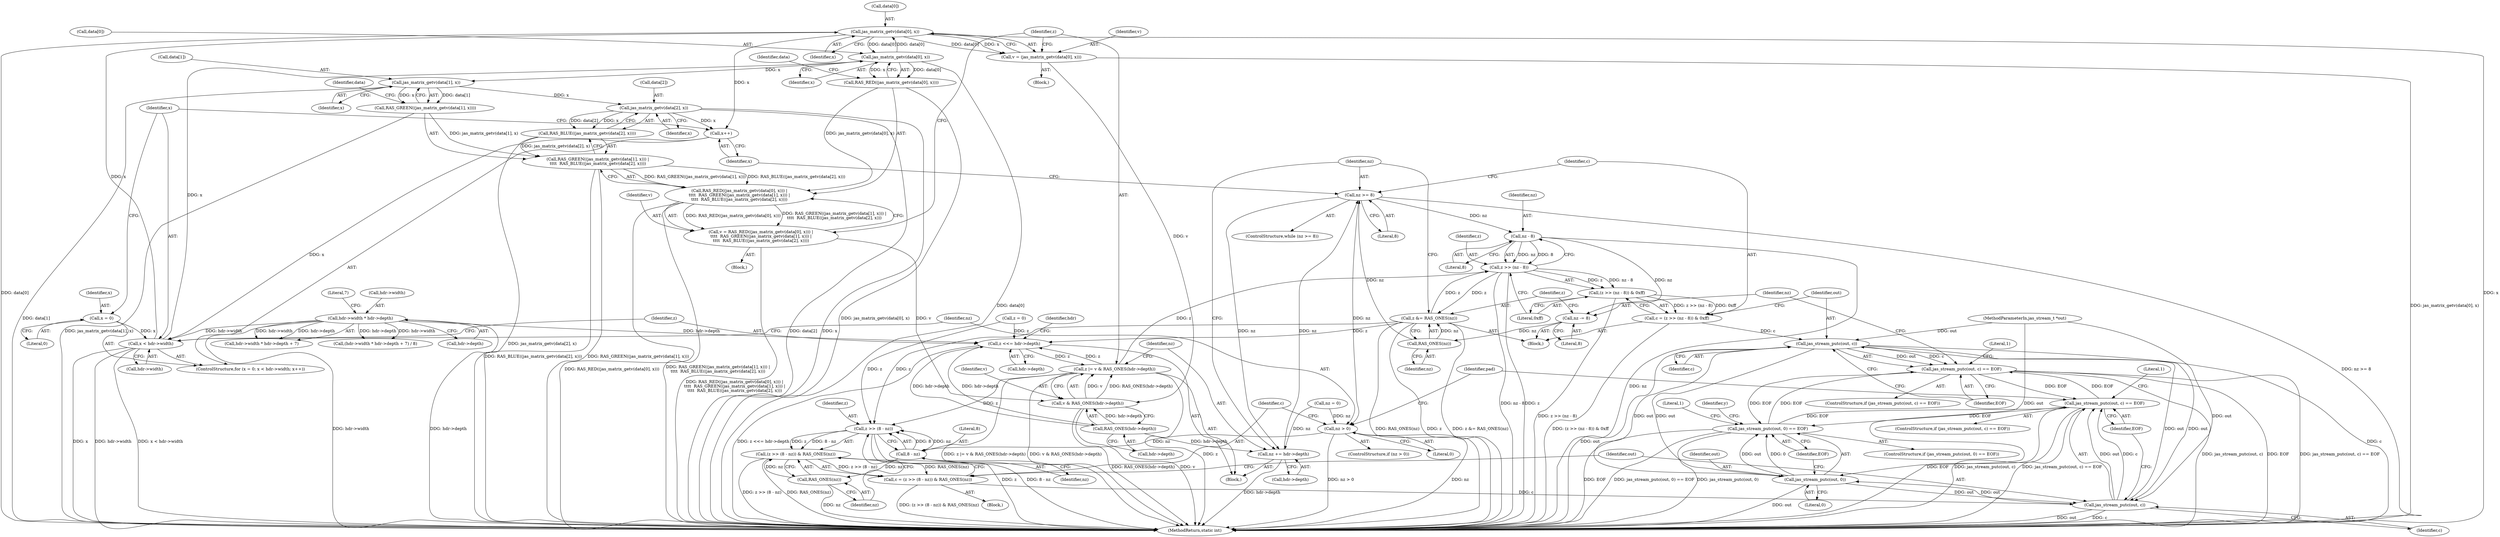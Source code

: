 digraph "0_jasper_411a4068f8c464e883358bf403a3e25158863823_1@array" {
"1000261" [label="(Call,jas_matrix_getv(data[0], x))"];
"1000239" [label="(Call,jas_matrix_getv(data[0], x))"];
"1000261" [label="(Call,jas_matrix_getv(data[0], x))"];
"1000218" [label="(Call,x < hdr->width)"];
"1000215" [label="(Call,x = 0)"];
"1000223" [label="(Call,x++)"];
"1000252" [label="(Call,jas_matrix_getv(data[2], x))"];
"1000246" [label="(Call,jas_matrix_getv(data[1], x))"];
"1000150" [label="(Call,hdr->width * hdr->depth)"];
"1000238" [label="(Call,RAS_RED((jas_matrix_getv(data[0], x))))"];
"1000237" [label="(Call,RAS_RED((jas_matrix_getv(data[0], x))) |\n\t\t\t\t  RAS_GREEN((jas_matrix_getv(data[1], x))) |\n\t\t\t\t  RAS_BLUE((jas_matrix_getv(data[2], x))))"];
"1000235" [label="(Call,v = RAS_RED((jas_matrix_getv(data[0], x))) |\n\t\t\t\t  RAS_GREEN((jas_matrix_getv(data[1], x))) |\n\t\t\t\t  RAS_BLUE((jas_matrix_getv(data[2], x))))"];
"1000268" [label="(Call,v & RAS_ONES(hdr->depth))"];
"1000266" [label="(Call,z |= v & RAS_ONES(hdr->depth))"];
"1000226" [label="(Call,z <<= hdr->depth)"];
"1000270" [label="(Call,RAS_ONES(hdr->depth))"];
"1000274" [label="(Call,nz += hdr->depth)"];
"1000280" [label="(Call,nz >= 8)"];
"1000289" [label="(Call,nz - 8)"];
"1000287" [label="(Call,z >> (nz - 8))"];
"1000286" [label="(Call,(z >> (nz - 8)) & 0xff)"];
"1000284" [label="(Call,c = (z >> (nz - 8)) & 0xff)"];
"1000295" [label="(Call,jas_stream_putc(out, c))"];
"1000294" [label="(Call,jas_stream_putc(out, c) == EOF)"];
"1000326" [label="(Call,jas_stream_putc(out, c) == EOF)"];
"1000341" [label="(Call,jas_stream_putc(out, 0) == EOF)"];
"1000327" [label="(Call,jas_stream_putc(out, c))"];
"1000342" [label="(Call,jas_stream_putc(out, 0))"];
"1000306" [label="(Call,z &= RAS_ONES(nz))"];
"1000318" [label="(Call,z >> (8 - nz))"];
"1000317" [label="(Call,(z >> (8 - nz)) & RAS_ONES(nz))"];
"1000315" [label="(Call,c = (z >> (8 - nz)) & RAS_ONES(nz))"];
"1000303" [label="(Call,nz -= 8)"];
"1000308" [label="(Call,RAS_ONES(nz))"];
"1000311" [label="(Call,nz > 0)"];
"1000320" [label="(Call,8 - nz)"];
"1000323" [label="(Call,RAS_ONES(nz))"];
"1000245" [label="(Call,RAS_GREEN((jas_matrix_getv(data[1], x))))"];
"1000244" [label="(Call,RAS_GREEN((jas_matrix_getv(data[1], x))) |\n\t\t\t\t  RAS_BLUE((jas_matrix_getv(data[2], x))))"];
"1000251" [label="(Call,RAS_BLUE((jas_matrix_getv(data[2], x))))"];
"1000259" [label="(Call,v = (jas_matrix_getv(data[0], x)))"];
"1000251" [label="(Call,RAS_BLUE((jas_matrix_getv(data[2], x))))"];
"1000256" [label="(Identifier,x)"];
"1000267" [label="(Identifier,z)"];
"1000297" [label="(Identifier,c)"];
"1000303" [label="(Call,nz -= 8)"];
"1000274" [label="(Call,nz += hdr->depth)"];
"1000296" [label="(Identifier,out)"];
"1000258" [label="(Block,)"];
"1000252" [label="(Call,jas_matrix_getv(data[2], x))"];
"1000315" [label="(Call,c = (z >> (8 - nz)) & RAS_ONES(nz))"];
"1000214" [label="(ControlStructure,for (x = 0; x < hdr->width; x++))"];
"1000151" [label="(Call,hdr->width)"];
"1000340" [label="(ControlStructure,if (jas_stream_putc(out, 0) == EOF))"];
"1000150" [label="(Call,hdr->width * hdr->depth)"];
"1000309" [label="(Identifier,nz)"];
"1000306" [label="(Call,z &= RAS_ONES(nz))"];
"1000266" [label="(Call,z |= v & RAS_ONES(hdr->depth))"];
"1000215" [label="(Call,x = 0)"];
"1000349" [label="(Literal,1)"];
"1000323" [label="(Call,RAS_ONES(nz))"];
"1000234" [label="(Block,)"];
"1000312" [label="(Identifier,nz)"];
"1000236" [label="(Identifier,v)"];
"1000316" [label="(Identifier,c)"];
"1000305" [label="(Literal,8)"];
"1000330" [label="(Identifier,EOF)"];
"1000239" [label="(Call,jas_matrix_getv(data[0], x))"];
"1000270" [label="(Call,RAS_ONES(hdr->depth))"];
"1000282" [label="(Literal,8)"];
"1000285" [label="(Identifier,c)"];
"1000324" [label="(Identifier,nz)"];
"1000337" [label="(Identifier,pad)"];
"1000344" [label="(Literal,0)"];
"1000265" [label="(Identifier,x)"];
"1000311" [label="(Call,nz > 0)"];
"1000308" [label="(Call,RAS_ONES(nz))"];
"1000295" [label="(Call,jas_stream_putc(out, c))"];
"1000219" [label="(Identifier,x)"];
"1000325" [label="(ControlStructure,if (jas_stream_putc(out, c) == EOF))"];
"1000248" [label="(Identifier,data)"];
"1000275" [label="(Identifier,nz)"];
"1000329" [label="(Identifier,c)"];
"1000260" [label="(Identifier,v)"];
"1000226" [label="(Call,z <<= hdr->depth)"];
"1000154" [label="(Call,hdr->depth)"];
"1000293" [label="(ControlStructure,if (jas_stream_putc(out, c) == EOF))"];
"1000307" [label="(Identifier,z)"];
"1000269" [label="(Identifier,v)"];
"1000240" [label="(Call,data[0])"];
"1000304" [label="(Identifier,nz)"];
"1000302" [label="(Literal,1)"];
"1000276" [label="(Call,hdr->depth)"];
"1000208" [label="(Call,z = 0)"];
"1000224" [label="(Identifier,x)"];
"1000310" [label="(ControlStructure,if (nz > 0))"];
"1000345" [label="(Identifier,EOF)"];
"1000218" [label="(Call,x < hdr->width)"];
"1000228" [label="(Call,hdr->depth)"];
"1000244" [label="(Call,RAS_GREEN((jas_matrix_getv(data[1], x))) |\n\t\t\t\t  RAS_BLUE((jas_matrix_getv(data[2], x))))"];
"1000261" [label="(Call,jas_matrix_getv(data[0], x))"];
"1000225" [label="(Block,)"];
"1000149" [label="(Call,hdr->width * hdr->depth + 7)"];
"1000298" [label="(Identifier,EOF)"];
"1000233" [label="(Identifier,hdr)"];
"1000288" [label="(Identifier,z)"];
"1000283" [label="(Block,)"];
"1000319" [label="(Identifier,z)"];
"1000271" [label="(Call,hdr->depth)"];
"1000235" [label="(Call,v = RAS_RED((jas_matrix_getv(data[0], x))) |\n\t\t\t\t  RAS_GREEN((jas_matrix_getv(data[1], x))) |\n\t\t\t\t  RAS_BLUE((jas_matrix_getv(data[2], x))))"];
"1000327" [label="(Call,jas_stream_putc(out, c))"];
"1000148" [label="(Call,(hdr->width * hdr->depth + 7) / 8)"];
"1000268" [label="(Call,v & RAS_ONES(hdr->depth))"];
"1000220" [label="(Call,hdr->width)"];
"1000238" [label="(Call,RAS_RED((jas_matrix_getv(data[0], x))))"];
"1000245" [label="(Call,RAS_GREEN((jas_matrix_getv(data[1], x))))"];
"1000246" [label="(Call,jas_matrix_getv(data[1], x))"];
"1000262" [label="(Call,data[0])"];
"1000341" [label="(Call,jas_stream_putc(out, 0) == EOF)"];
"1000157" [label="(Literal,7)"];
"1000326" [label="(Call,jas_stream_putc(out, c) == EOF)"];
"1000294" [label="(Call,jas_stream_putc(out, c) == EOF)"];
"1000259" [label="(Call,v = (jas_matrix_getv(data[0], x)))"];
"1000250" [label="(Identifier,x)"];
"1000328" [label="(Identifier,out)"];
"1000284" [label="(Call,c = (z >> (nz - 8)) & 0xff)"];
"1000279" [label="(ControlStructure,while (nz >= 8))"];
"1000178" [label="(Identifier,y)"];
"1000237" [label="(Call,RAS_RED((jas_matrix_getv(data[0], x))) |\n\t\t\t\t  RAS_GREEN((jas_matrix_getv(data[1], x))) |\n\t\t\t\t  RAS_BLUE((jas_matrix_getv(data[2], x))))"];
"1000343" [label="(Identifier,out)"];
"1000290" [label="(Identifier,nz)"];
"1000320" [label="(Call,8 - nz)"];
"1000281" [label="(Identifier,nz)"];
"1000223" [label="(Call,x++)"];
"1000342" [label="(Call,jas_stream_putc(out, 0))"];
"1000227" [label="(Identifier,z)"];
"1000318" [label="(Call,z >> (8 - nz))"];
"1000317" [label="(Call,(z >> (8 - nz)) & RAS_ONES(nz))"];
"1000286" [label="(Call,(z >> (nz - 8)) & 0xff)"];
"1000216" [label="(Identifier,x)"];
"1000291" [label="(Literal,8)"];
"1000287" [label="(Call,z >> (nz - 8))"];
"1000280" [label="(Call,nz >= 8)"];
"1000253" [label="(Call,data[2])"];
"1000101" [label="(MethodParameterIn,jas_stream_t *out)"];
"1000366" [label="(MethodReturn,static int)"];
"1000243" [label="(Identifier,x)"];
"1000292" [label="(Literal,0xff)"];
"1000321" [label="(Literal,8)"];
"1000254" [label="(Identifier,data)"];
"1000211" [label="(Call,nz = 0)"];
"1000334" [label="(Literal,1)"];
"1000247" [label="(Call,data[1])"];
"1000314" [label="(Block,)"];
"1000313" [label="(Literal,0)"];
"1000322" [label="(Identifier,nz)"];
"1000289" [label="(Call,nz - 8)"];
"1000217" [label="(Literal,0)"];
"1000261" -> "1000259"  [label="AST: "];
"1000261" -> "1000265"  [label="CFG: "];
"1000262" -> "1000261"  [label="AST: "];
"1000265" -> "1000261"  [label="AST: "];
"1000259" -> "1000261"  [label="CFG: "];
"1000261" -> "1000366"  [label="DDG: x"];
"1000261" -> "1000366"  [label="DDG: data[0]"];
"1000261" -> "1000223"  [label="DDG: x"];
"1000261" -> "1000239"  [label="DDG: data[0]"];
"1000261" -> "1000259"  [label="DDG: data[0]"];
"1000261" -> "1000259"  [label="DDG: x"];
"1000239" -> "1000261"  [label="DDG: data[0]"];
"1000218" -> "1000261"  [label="DDG: x"];
"1000239" -> "1000238"  [label="AST: "];
"1000239" -> "1000243"  [label="CFG: "];
"1000240" -> "1000239"  [label="AST: "];
"1000243" -> "1000239"  [label="AST: "];
"1000238" -> "1000239"  [label="CFG: "];
"1000239" -> "1000366"  [label="DDG: data[0]"];
"1000239" -> "1000238"  [label="DDG: data[0]"];
"1000239" -> "1000238"  [label="DDG: x"];
"1000218" -> "1000239"  [label="DDG: x"];
"1000239" -> "1000246"  [label="DDG: x"];
"1000218" -> "1000214"  [label="AST: "];
"1000218" -> "1000220"  [label="CFG: "];
"1000219" -> "1000218"  [label="AST: "];
"1000220" -> "1000218"  [label="AST: "];
"1000227" -> "1000218"  [label="CFG: "];
"1000312" -> "1000218"  [label="CFG: "];
"1000218" -> "1000366"  [label="DDG: x"];
"1000218" -> "1000366"  [label="DDG: x < hdr->width"];
"1000218" -> "1000366"  [label="DDG: hdr->width"];
"1000215" -> "1000218"  [label="DDG: x"];
"1000223" -> "1000218"  [label="DDG: x"];
"1000150" -> "1000218"  [label="DDG: hdr->width"];
"1000215" -> "1000214"  [label="AST: "];
"1000215" -> "1000217"  [label="CFG: "];
"1000216" -> "1000215"  [label="AST: "];
"1000217" -> "1000215"  [label="AST: "];
"1000219" -> "1000215"  [label="CFG: "];
"1000223" -> "1000214"  [label="AST: "];
"1000223" -> "1000224"  [label="CFG: "];
"1000224" -> "1000223"  [label="AST: "];
"1000219" -> "1000223"  [label="CFG: "];
"1000252" -> "1000223"  [label="DDG: x"];
"1000252" -> "1000251"  [label="AST: "];
"1000252" -> "1000256"  [label="CFG: "];
"1000253" -> "1000252"  [label="AST: "];
"1000256" -> "1000252"  [label="AST: "];
"1000251" -> "1000252"  [label="CFG: "];
"1000252" -> "1000366"  [label="DDG: data[2]"];
"1000252" -> "1000366"  [label="DDG: x"];
"1000252" -> "1000251"  [label="DDG: data[2]"];
"1000252" -> "1000251"  [label="DDG: x"];
"1000246" -> "1000252"  [label="DDG: x"];
"1000246" -> "1000245"  [label="AST: "];
"1000246" -> "1000250"  [label="CFG: "];
"1000247" -> "1000246"  [label="AST: "];
"1000250" -> "1000246"  [label="AST: "];
"1000245" -> "1000246"  [label="CFG: "];
"1000246" -> "1000366"  [label="DDG: data[1]"];
"1000246" -> "1000245"  [label="DDG: data[1]"];
"1000246" -> "1000245"  [label="DDG: x"];
"1000150" -> "1000149"  [label="AST: "];
"1000150" -> "1000154"  [label="CFG: "];
"1000151" -> "1000150"  [label="AST: "];
"1000154" -> "1000150"  [label="AST: "];
"1000157" -> "1000150"  [label="CFG: "];
"1000150" -> "1000366"  [label="DDG: hdr->width"];
"1000150" -> "1000366"  [label="DDG: hdr->depth"];
"1000150" -> "1000148"  [label="DDG: hdr->width"];
"1000150" -> "1000148"  [label="DDG: hdr->depth"];
"1000150" -> "1000149"  [label="DDG: hdr->width"];
"1000150" -> "1000149"  [label="DDG: hdr->depth"];
"1000150" -> "1000226"  [label="DDG: hdr->depth"];
"1000238" -> "1000237"  [label="AST: "];
"1000248" -> "1000238"  [label="CFG: "];
"1000238" -> "1000366"  [label="DDG: jas_matrix_getv(data[0], x)"];
"1000238" -> "1000237"  [label="DDG: jas_matrix_getv(data[0], x)"];
"1000237" -> "1000235"  [label="AST: "];
"1000237" -> "1000244"  [label="CFG: "];
"1000244" -> "1000237"  [label="AST: "];
"1000235" -> "1000237"  [label="CFG: "];
"1000237" -> "1000366"  [label="DDG: RAS_RED((jas_matrix_getv(data[0], x)))"];
"1000237" -> "1000366"  [label="DDG: RAS_GREEN((jas_matrix_getv(data[1], x))) |\n\t\t\t\t  RAS_BLUE((jas_matrix_getv(data[2], x)))"];
"1000237" -> "1000235"  [label="DDG: RAS_RED((jas_matrix_getv(data[0], x)))"];
"1000237" -> "1000235"  [label="DDG: RAS_GREEN((jas_matrix_getv(data[1], x))) |\n\t\t\t\t  RAS_BLUE((jas_matrix_getv(data[2], x)))"];
"1000244" -> "1000237"  [label="DDG: RAS_GREEN((jas_matrix_getv(data[1], x)))"];
"1000244" -> "1000237"  [label="DDG: RAS_BLUE((jas_matrix_getv(data[2], x)))"];
"1000235" -> "1000234"  [label="AST: "];
"1000236" -> "1000235"  [label="AST: "];
"1000267" -> "1000235"  [label="CFG: "];
"1000235" -> "1000366"  [label="DDG: RAS_RED((jas_matrix_getv(data[0], x))) |\n\t\t\t\t  RAS_GREEN((jas_matrix_getv(data[1], x))) |\n\t\t\t\t  RAS_BLUE((jas_matrix_getv(data[2], x)))"];
"1000235" -> "1000268"  [label="DDG: v"];
"1000268" -> "1000266"  [label="AST: "];
"1000268" -> "1000270"  [label="CFG: "];
"1000269" -> "1000268"  [label="AST: "];
"1000270" -> "1000268"  [label="AST: "];
"1000266" -> "1000268"  [label="CFG: "];
"1000268" -> "1000366"  [label="DDG: v"];
"1000268" -> "1000366"  [label="DDG: RAS_ONES(hdr->depth)"];
"1000268" -> "1000266"  [label="DDG: v"];
"1000268" -> "1000266"  [label="DDG: RAS_ONES(hdr->depth)"];
"1000259" -> "1000268"  [label="DDG: v"];
"1000270" -> "1000268"  [label="DDG: hdr->depth"];
"1000266" -> "1000225"  [label="AST: "];
"1000267" -> "1000266"  [label="AST: "];
"1000275" -> "1000266"  [label="CFG: "];
"1000266" -> "1000366"  [label="DDG: v & RAS_ONES(hdr->depth)"];
"1000266" -> "1000366"  [label="DDG: z"];
"1000266" -> "1000366"  [label="DDG: z |= v & RAS_ONES(hdr->depth)"];
"1000266" -> "1000226"  [label="DDG: z"];
"1000226" -> "1000266"  [label="DDG: z"];
"1000266" -> "1000287"  [label="DDG: z"];
"1000266" -> "1000318"  [label="DDG: z"];
"1000226" -> "1000225"  [label="AST: "];
"1000226" -> "1000228"  [label="CFG: "];
"1000227" -> "1000226"  [label="AST: "];
"1000228" -> "1000226"  [label="AST: "];
"1000233" -> "1000226"  [label="CFG: "];
"1000226" -> "1000366"  [label="DDG: z <<= hdr->depth"];
"1000208" -> "1000226"  [label="DDG: z"];
"1000306" -> "1000226"  [label="DDG: z"];
"1000270" -> "1000226"  [label="DDG: hdr->depth"];
"1000226" -> "1000270"  [label="DDG: hdr->depth"];
"1000270" -> "1000271"  [label="CFG: "];
"1000271" -> "1000270"  [label="AST: "];
"1000270" -> "1000274"  [label="DDG: hdr->depth"];
"1000274" -> "1000225"  [label="AST: "];
"1000274" -> "1000276"  [label="CFG: "];
"1000275" -> "1000274"  [label="AST: "];
"1000276" -> "1000274"  [label="AST: "];
"1000281" -> "1000274"  [label="CFG: "];
"1000274" -> "1000366"  [label="DDG: hdr->depth"];
"1000211" -> "1000274"  [label="DDG: nz"];
"1000280" -> "1000274"  [label="DDG: nz"];
"1000274" -> "1000280"  [label="DDG: nz"];
"1000280" -> "1000279"  [label="AST: "];
"1000280" -> "1000282"  [label="CFG: "];
"1000281" -> "1000280"  [label="AST: "];
"1000282" -> "1000280"  [label="AST: "];
"1000285" -> "1000280"  [label="CFG: "];
"1000224" -> "1000280"  [label="CFG: "];
"1000280" -> "1000366"  [label="DDG: nz >= 8"];
"1000308" -> "1000280"  [label="DDG: nz"];
"1000280" -> "1000289"  [label="DDG: nz"];
"1000280" -> "1000311"  [label="DDG: nz"];
"1000289" -> "1000287"  [label="AST: "];
"1000289" -> "1000291"  [label="CFG: "];
"1000290" -> "1000289"  [label="AST: "];
"1000291" -> "1000289"  [label="AST: "];
"1000287" -> "1000289"  [label="CFG: "];
"1000289" -> "1000366"  [label="DDG: nz"];
"1000289" -> "1000287"  [label="DDG: nz"];
"1000289" -> "1000287"  [label="DDG: 8"];
"1000289" -> "1000303"  [label="DDG: nz"];
"1000287" -> "1000286"  [label="AST: "];
"1000288" -> "1000287"  [label="AST: "];
"1000292" -> "1000287"  [label="CFG: "];
"1000287" -> "1000366"  [label="DDG: nz - 8"];
"1000287" -> "1000366"  [label="DDG: z"];
"1000287" -> "1000286"  [label="DDG: z"];
"1000287" -> "1000286"  [label="DDG: nz - 8"];
"1000306" -> "1000287"  [label="DDG: z"];
"1000287" -> "1000306"  [label="DDG: z"];
"1000286" -> "1000284"  [label="AST: "];
"1000286" -> "1000292"  [label="CFG: "];
"1000292" -> "1000286"  [label="AST: "];
"1000284" -> "1000286"  [label="CFG: "];
"1000286" -> "1000366"  [label="DDG: z >> (nz - 8)"];
"1000286" -> "1000284"  [label="DDG: z >> (nz - 8)"];
"1000286" -> "1000284"  [label="DDG: 0xff"];
"1000284" -> "1000283"  [label="AST: "];
"1000285" -> "1000284"  [label="AST: "];
"1000296" -> "1000284"  [label="CFG: "];
"1000284" -> "1000366"  [label="DDG: (z >> (nz - 8)) & 0xff"];
"1000284" -> "1000295"  [label="DDG: c"];
"1000295" -> "1000294"  [label="AST: "];
"1000295" -> "1000297"  [label="CFG: "];
"1000296" -> "1000295"  [label="AST: "];
"1000297" -> "1000295"  [label="AST: "];
"1000298" -> "1000295"  [label="CFG: "];
"1000295" -> "1000366"  [label="DDG: out"];
"1000295" -> "1000366"  [label="DDG: c"];
"1000295" -> "1000294"  [label="DDG: out"];
"1000295" -> "1000294"  [label="DDG: c"];
"1000342" -> "1000295"  [label="DDG: out"];
"1000327" -> "1000295"  [label="DDG: out"];
"1000101" -> "1000295"  [label="DDG: out"];
"1000295" -> "1000327"  [label="DDG: out"];
"1000295" -> "1000342"  [label="DDG: out"];
"1000294" -> "1000293"  [label="AST: "];
"1000294" -> "1000298"  [label="CFG: "];
"1000298" -> "1000294"  [label="AST: "];
"1000302" -> "1000294"  [label="CFG: "];
"1000304" -> "1000294"  [label="CFG: "];
"1000294" -> "1000366"  [label="DDG: EOF"];
"1000294" -> "1000366"  [label="DDG: jas_stream_putc(out, c) == EOF"];
"1000294" -> "1000366"  [label="DDG: jas_stream_putc(out, c)"];
"1000326" -> "1000294"  [label="DDG: EOF"];
"1000341" -> "1000294"  [label="DDG: EOF"];
"1000294" -> "1000326"  [label="DDG: EOF"];
"1000294" -> "1000341"  [label="DDG: EOF"];
"1000326" -> "1000325"  [label="AST: "];
"1000326" -> "1000330"  [label="CFG: "];
"1000327" -> "1000326"  [label="AST: "];
"1000330" -> "1000326"  [label="AST: "];
"1000334" -> "1000326"  [label="CFG: "];
"1000337" -> "1000326"  [label="CFG: "];
"1000326" -> "1000366"  [label="DDG: jas_stream_putc(out, c) == EOF"];
"1000326" -> "1000366"  [label="DDG: EOF"];
"1000326" -> "1000366"  [label="DDG: jas_stream_putc(out, c)"];
"1000327" -> "1000326"  [label="DDG: out"];
"1000327" -> "1000326"  [label="DDG: c"];
"1000341" -> "1000326"  [label="DDG: EOF"];
"1000326" -> "1000341"  [label="DDG: EOF"];
"1000341" -> "1000340"  [label="AST: "];
"1000341" -> "1000345"  [label="CFG: "];
"1000342" -> "1000341"  [label="AST: "];
"1000345" -> "1000341"  [label="AST: "];
"1000349" -> "1000341"  [label="CFG: "];
"1000178" -> "1000341"  [label="CFG: "];
"1000341" -> "1000366"  [label="DDG: jas_stream_putc(out, 0)"];
"1000341" -> "1000366"  [label="DDG: EOF"];
"1000341" -> "1000366"  [label="DDG: jas_stream_putc(out, 0) == EOF"];
"1000342" -> "1000341"  [label="DDG: out"];
"1000342" -> "1000341"  [label="DDG: 0"];
"1000327" -> "1000329"  [label="CFG: "];
"1000328" -> "1000327"  [label="AST: "];
"1000329" -> "1000327"  [label="AST: "];
"1000330" -> "1000327"  [label="CFG: "];
"1000327" -> "1000366"  [label="DDG: out"];
"1000327" -> "1000366"  [label="DDG: c"];
"1000342" -> "1000327"  [label="DDG: out"];
"1000101" -> "1000327"  [label="DDG: out"];
"1000315" -> "1000327"  [label="DDG: c"];
"1000327" -> "1000342"  [label="DDG: out"];
"1000342" -> "1000344"  [label="CFG: "];
"1000343" -> "1000342"  [label="AST: "];
"1000344" -> "1000342"  [label="AST: "];
"1000345" -> "1000342"  [label="CFG: "];
"1000342" -> "1000366"  [label="DDG: out"];
"1000101" -> "1000342"  [label="DDG: out"];
"1000306" -> "1000283"  [label="AST: "];
"1000306" -> "1000308"  [label="CFG: "];
"1000307" -> "1000306"  [label="AST: "];
"1000308" -> "1000306"  [label="AST: "];
"1000281" -> "1000306"  [label="CFG: "];
"1000306" -> "1000366"  [label="DDG: z"];
"1000306" -> "1000366"  [label="DDG: z &= RAS_ONES(nz)"];
"1000306" -> "1000366"  [label="DDG: RAS_ONES(nz)"];
"1000308" -> "1000306"  [label="DDG: nz"];
"1000306" -> "1000318"  [label="DDG: z"];
"1000318" -> "1000317"  [label="AST: "];
"1000318" -> "1000320"  [label="CFG: "];
"1000319" -> "1000318"  [label="AST: "];
"1000320" -> "1000318"  [label="AST: "];
"1000324" -> "1000318"  [label="CFG: "];
"1000318" -> "1000366"  [label="DDG: z"];
"1000318" -> "1000366"  [label="DDG: 8 - nz"];
"1000318" -> "1000317"  [label="DDG: z"];
"1000318" -> "1000317"  [label="DDG: 8 - nz"];
"1000208" -> "1000318"  [label="DDG: z"];
"1000320" -> "1000318"  [label="DDG: 8"];
"1000320" -> "1000318"  [label="DDG: nz"];
"1000317" -> "1000315"  [label="AST: "];
"1000317" -> "1000323"  [label="CFG: "];
"1000323" -> "1000317"  [label="AST: "];
"1000315" -> "1000317"  [label="CFG: "];
"1000317" -> "1000366"  [label="DDG: z >> (8 - nz)"];
"1000317" -> "1000366"  [label="DDG: RAS_ONES(nz)"];
"1000317" -> "1000315"  [label="DDG: z >> (8 - nz)"];
"1000317" -> "1000315"  [label="DDG: RAS_ONES(nz)"];
"1000323" -> "1000317"  [label="DDG: nz"];
"1000315" -> "1000314"  [label="AST: "];
"1000316" -> "1000315"  [label="AST: "];
"1000328" -> "1000315"  [label="CFG: "];
"1000315" -> "1000366"  [label="DDG: (z >> (8 - nz)) & RAS_ONES(nz)"];
"1000303" -> "1000283"  [label="AST: "];
"1000303" -> "1000305"  [label="CFG: "];
"1000304" -> "1000303"  [label="AST: "];
"1000305" -> "1000303"  [label="AST: "];
"1000307" -> "1000303"  [label="CFG: "];
"1000303" -> "1000308"  [label="DDG: nz"];
"1000308" -> "1000309"  [label="CFG: "];
"1000309" -> "1000308"  [label="AST: "];
"1000311" -> "1000310"  [label="AST: "];
"1000311" -> "1000313"  [label="CFG: "];
"1000312" -> "1000311"  [label="AST: "];
"1000313" -> "1000311"  [label="AST: "];
"1000316" -> "1000311"  [label="CFG: "];
"1000337" -> "1000311"  [label="CFG: "];
"1000311" -> "1000366"  [label="DDG: nz"];
"1000311" -> "1000366"  [label="DDG: nz > 0"];
"1000211" -> "1000311"  [label="DDG: nz"];
"1000311" -> "1000320"  [label="DDG: nz"];
"1000320" -> "1000322"  [label="CFG: "];
"1000321" -> "1000320"  [label="AST: "];
"1000322" -> "1000320"  [label="AST: "];
"1000320" -> "1000323"  [label="DDG: nz"];
"1000323" -> "1000324"  [label="CFG: "];
"1000324" -> "1000323"  [label="AST: "];
"1000323" -> "1000366"  [label="DDG: nz"];
"1000245" -> "1000244"  [label="AST: "];
"1000254" -> "1000245"  [label="CFG: "];
"1000245" -> "1000366"  [label="DDG: jas_matrix_getv(data[1], x)"];
"1000245" -> "1000244"  [label="DDG: jas_matrix_getv(data[1], x)"];
"1000244" -> "1000251"  [label="CFG: "];
"1000251" -> "1000244"  [label="AST: "];
"1000244" -> "1000366"  [label="DDG: RAS_BLUE((jas_matrix_getv(data[2], x)))"];
"1000244" -> "1000366"  [label="DDG: RAS_GREEN((jas_matrix_getv(data[1], x)))"];
"1000251" -> "1000244"  [label="DDG: jas_matrix_getv(data[2], x)"];
"1000251" -> "1000366"  [label="DDG: jas_matrix_getv(data[2], x)"];
"1000259" -> "1000258"  [label="AST: "];
"1000260" -> "1000259"  [label="AST: "];
"1000267" -> "1000259"  [label="CFG: "];
"1000259" -> "1000366"  [label="DDG: jas_matrix_getv(data[0], x)"];
}
